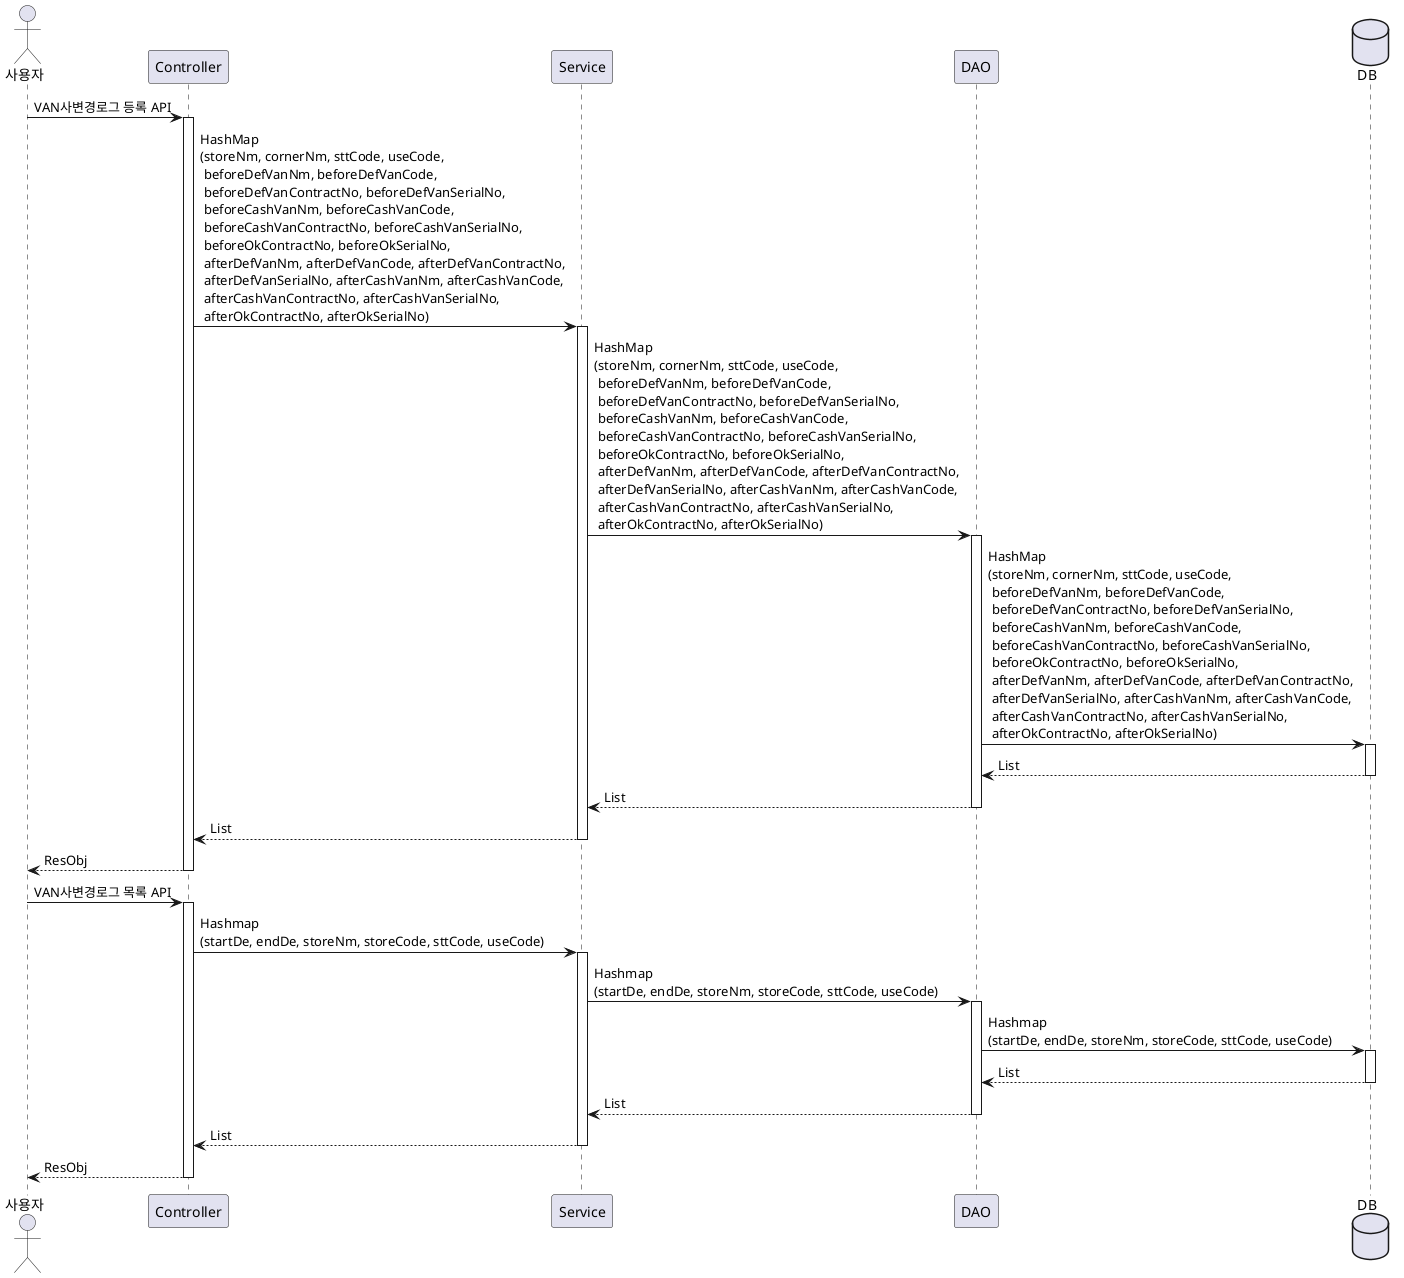 @startuml Kitchen Memo Sequence

actor "사용자" as user
participant "Controller" as controller
participant "Service" as service
participant "DAO" as dao
database "DB" as db

' VAN사변경로그 등록 API
user -> controller : VAN사변경로그 등록 API
activate controller
controller -> service : HashMap\n(storeNm, cornerNm, sttCode, useCode,\n beforeDefVanNm, beforeDefVanCode,\n beforeDefVanContractNo, beforeDefVanSerialNo,\n beforeCashVanNm, beforeCashVanCode,\n beforeCashVanContractNo, beforeCashVanSerialNo,\n beforeOkContractNo, beforeOkSerialNo,\n afterDefVanNm, afterDefVanCode, afterDefVanContractNo,\n afterDefVanSerialNo, afterCashVanNm, afterCashVanCode,\n afterCashVanContractNo, afterCashVanSerialNo,\n afterOkContractNo, afterOkSerialNo)
activate service
service -> dao: HashMap\n(storeNm, cornerNm, sttCode, useCode,\n beforeDefVanNm, beforeDefVanCode,\n beforeDefVanContractNo, beforeDefVanSerialNo,\n beforeCashVanNm, beforeCashVanCode,\n beforeCashVanContractNo, beforeCashVanSerialNo,\n beforeOkContractNo, beforeOkSerialNo,\n afterDefVanNm, afterDefVanCode, afterDefVanContractNo,\n afterDefVanSerialNo, afterCashVanNm, afterCashVanCode,\n afterCashVanContractNo, afterCashVanSerialNo,\n afterOkContractNo, afterOkSerialNo)
activate dao
dao -> db: HashMap\n(storeNm, cornerNm, sttCode, useCode,\n beforeDefVanNm, beforeDefVanCode,\n beforeDefVanContractNo, beforeDefVanSerialNo,\n beforeCashVanNm, beforeCashVanCode,\n beforeCashVanContractNo, beforeCashVanSerialNo,\n beforeOkContractNo, beforeOkSerialNo,\n afterDefVanNm, afterDefVanCode, afterDefVanContractNo,\n afterDefVanSerialNo, afterCashVanNm, afterCashVanCode,\n afterCashVanContractNo, afterCashVanSerialNo,\n afterOkContractNo, afterOkSerialNo)
activate db
dao <-- db: List
deactivate db
service <-- dao: List
deactivate dao
controller <-- service: List
deactivate service
user <-- controller: ResObj
deactivate controller

' VAN사변경로그 목록 API
user -> controller : VAN사변경로그 목록 API
activate controller
controller -> service : Hashmap\n(startDe, endDe, storeNm, storeCode, sttCode, useCode)
activate service
service -> dao:  Hashmap\n(startDe, endDe, storeNm, storeCode, sttCode, useCode)
activate dao
dao -> db:  Hashmap\n(startDe, endDe, storeNm, storeCode, sttCode, useCode)
activate db
dao <-- db: List
deactivate db
service <-- dao: List
deactivate dao
controller <-- service: List
deactivate service
user <-- controller: ResObj
deactivate controller


@enduml